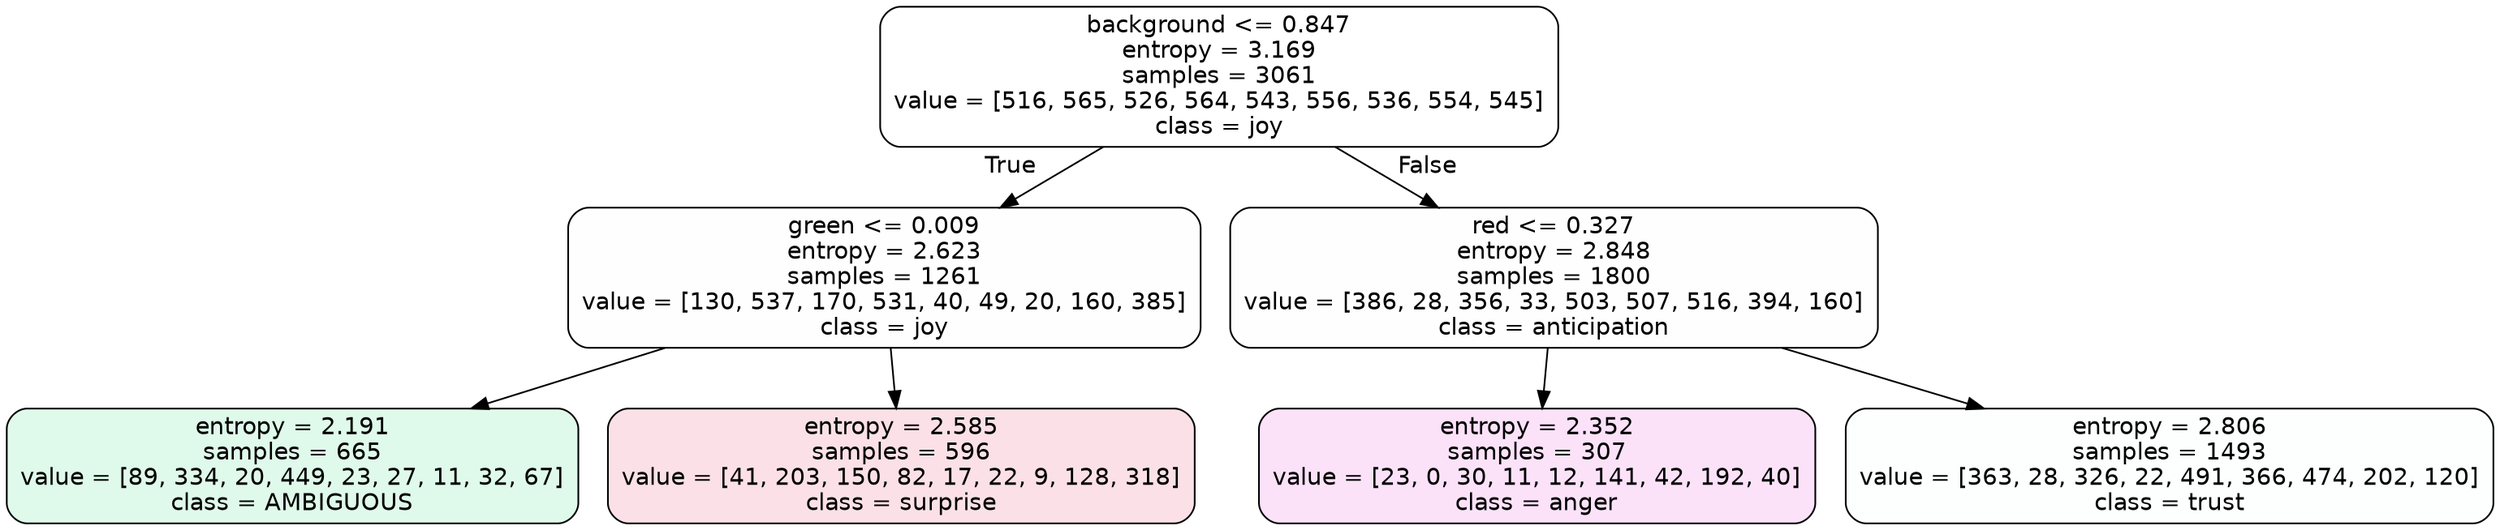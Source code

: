digraph Tree {
node [shape=box, style="filled, rounded", color="black", fontname=helvetica] ;
edge [fontname=helvetica] ;
0 [label="background <= 0.847\nentropy = 3.169\nsamples = 3061\nvalue = [516, 565, 526, 564, 543, 556, 536, 554, 545]\nclass = joy", fillcolor="#d7e53900"] ;
1 [label="green <= 0.009\nentropy = 2.623\nsamples = 1261\nvalue = [130, 537, 170, 531, 40, 49, 20, 160, 385]\nclass = joy", fillcolor="#d7e53901"] ;
0 -> 1 [labeldistance=2.5, labelangle=45, headlabel="True"] ;
2 [label="entropy = 2.191\nsamples = 665\nvalue = [89, 334, 20, 449, 23, 27, 11, 32, 67]\nclass = AMBIGUOUS", fillcolor="#39e58129"] ;
1 -> 2 ;
3 [label="entropy = 2.585\nsamples = 596\nvalue = [41, 203, 150, 82, 17, 22, 9, 128, 318]\nclass = surprise", fillcolor="#e5396426"] ;
1 -> 3 ;
4 [label="red <= 0.327\nentropy = 2.848\nsamples = 1800\nvalue = [386, 28, 356, 33, 503, 507, 516, 394, 160]\nclass = anticipation", fillcolor="#8139e501"] ;
0 -> 4 [labeldistance=2.5, labelangle=-45, headlabel="False"] ;
5 [label="entropy = 2.352\nsamples = 307\nvalue = [23, 0, 30, 11, 12, 141, 42, 192, 40]\nclass = anger", fillcolor="#e539d725"] ;
4 -> 5 ;
6 [label="entropy = 2.806\nsamples = 1493\nvalue = [363, 28, 326, 22, 491, 366, 474, 202, 120]\nclass = trust", fillcolor="#39d7e502"] ;
4 -> 6 ;
}